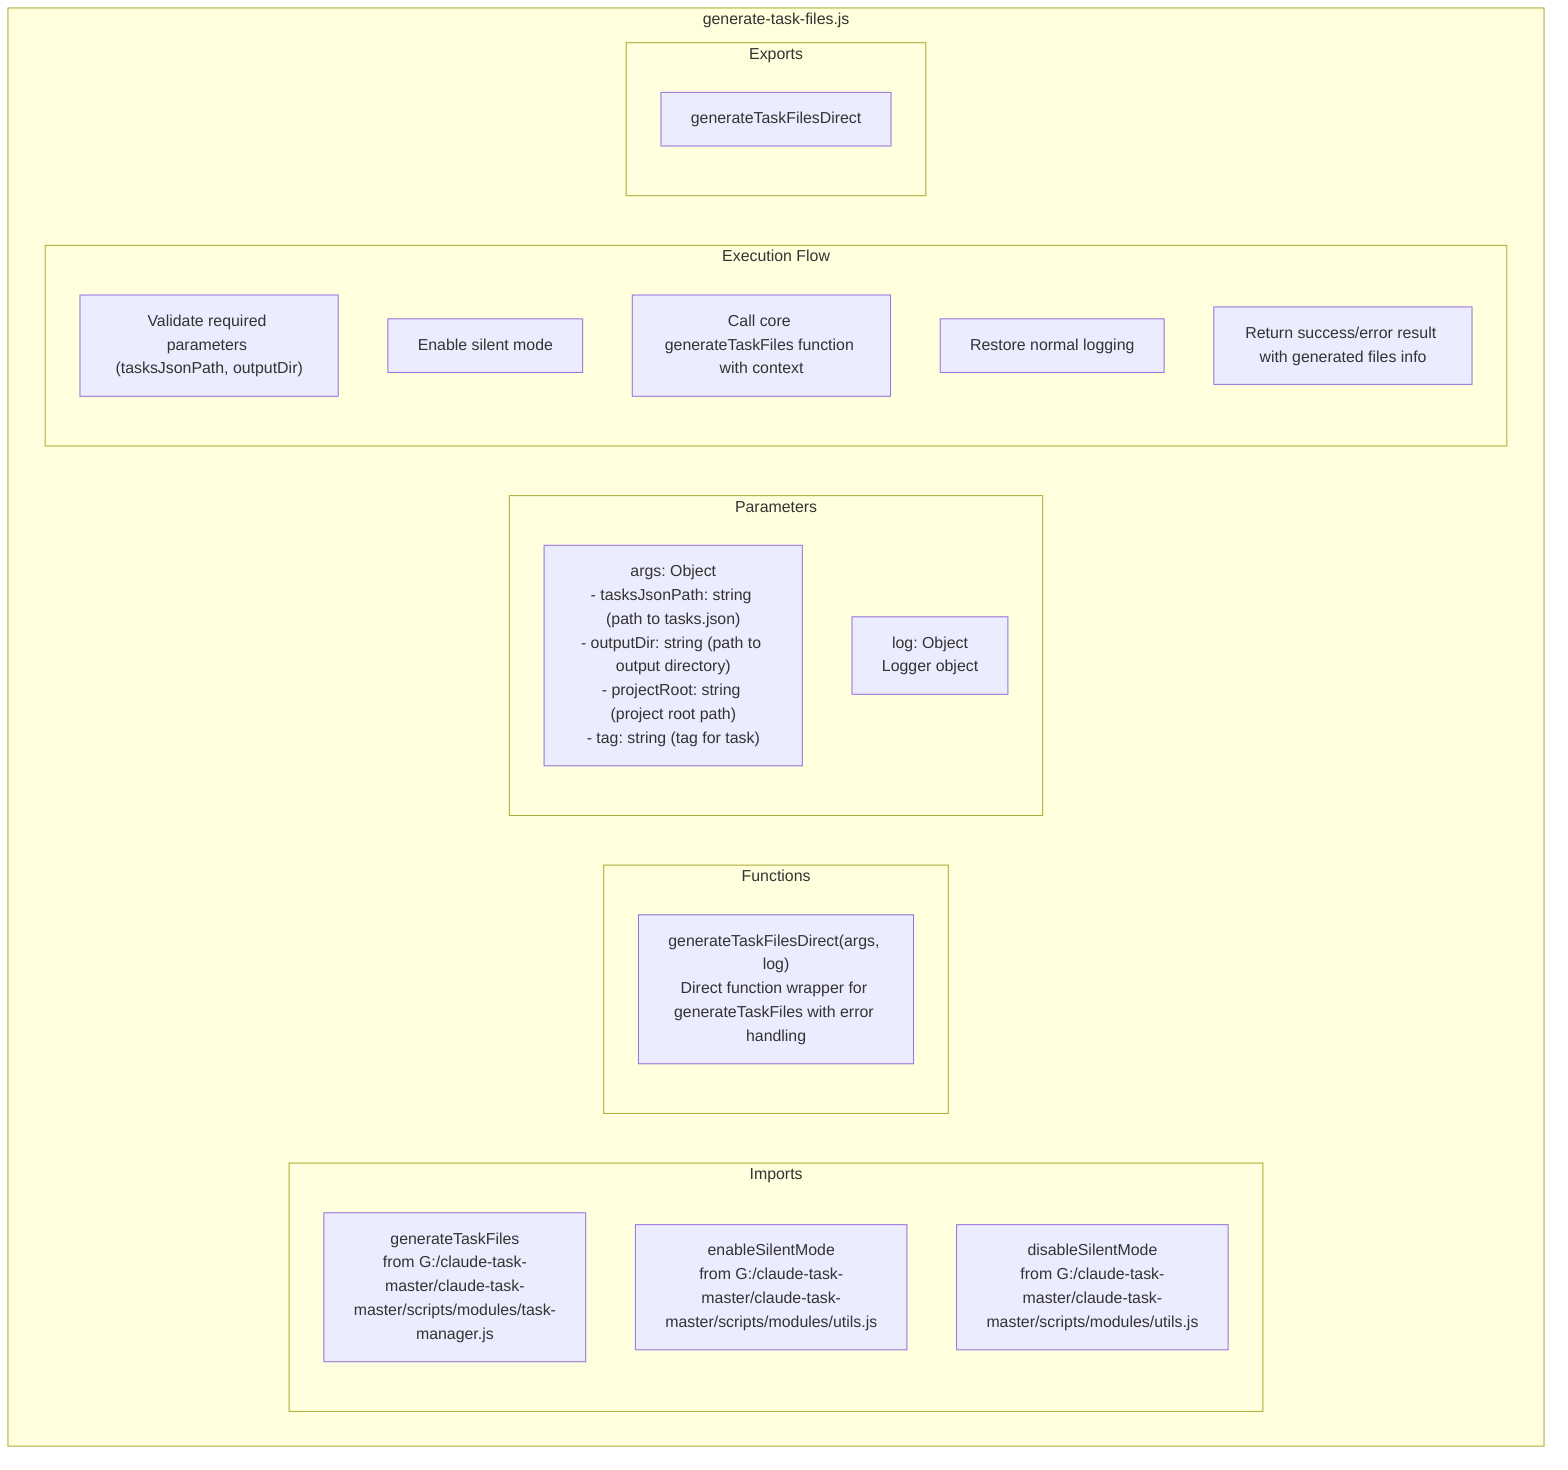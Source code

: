 graph TB
    subgraph "generate-task-files.js"
        subgraph "Imports"
            generateTaskFiles["generateTaskFiles<br/>from G:/claude-task-master/claude-task-master/scripts/modules/task-manager.js"]
            enableSilentMode["enableSilentMode<br/>from G:/claude-task-master/claude-task-master/scripts/modules/utils.js"]
            disableSilentMode["disableSilentMode<br/>from G:/claude-task-master/claude-task-master/scripts/modules/utils.js"]
        end

        subgraph "Functions"
            generateTaskFilesDirect["generateTaskFilesDirect(args, log)<br/>Direct function wrapper for generateTaskFiles with error handling"]
        end

        subgraph "Parameters"
            args["args: Object<br/>- tasksJsonPath: string (path to tasks.json)<br/>- outputDir: string (path to output directory)<br/>- projectRoot: string (project root path)<br/>- tag: string (tag for task)"]
            log["log: Object<br/>Logger object"]
        end

        subgraph "Execution Flow"
            validateInput["Validate required parameters (tasksJsonPath, outputDir)"]
            enableSilent["Enable silent mode"]
            callCoreFunction["Call core generateTaskFiles function with context"]
            restoreLogging["Restore normal logging"]
            returnResult["Return success/error result with generated files info"]
        end

        subgraph "Exports"
            ExportGenerateTaskFilesDirect["generateTaskFilesDirect"]
        end
    end